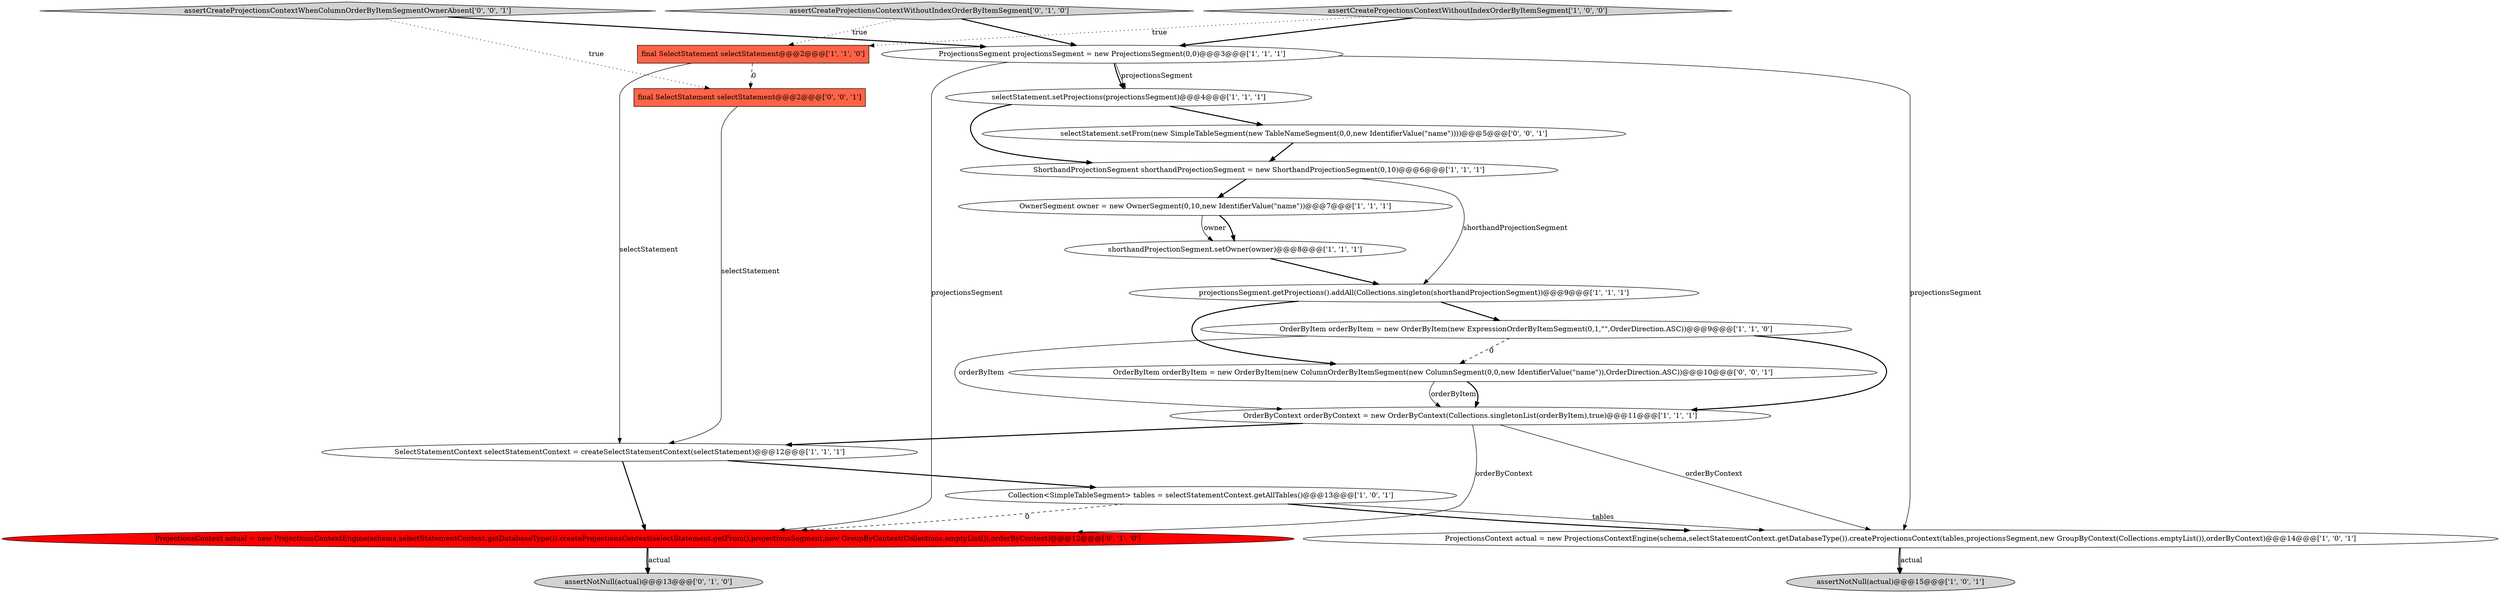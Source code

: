 digraph {
3 [style = filled, label = "OrderByContext orderByContext = new OrderByContext(Collections.singletonList(orderByItem),true)@@@11@@@['1', '1', '1']", fillcolor = white, shape = ellipse image = "AAA0AAABBB1BBB"];
13 [style = filled, label = "projectionsSegment.getProjections().addAll(Collections.singleton(shorthandProjectionSegment))@@@9@@@['1', '1', '1']", fillcolor = white, shape = ellipse image = "AAA0AAABBB1BBB"];
17 [style = filled, label = "final SelectStatement selectStatement@@@2@@@['0', '0', '1']", fillcolor = tomato, shape = box image = "AAA0AAABBB3BBB"];
18 [style = filled, label = "selectStatement.setFrom(new SimpleTableSegment(new TableNameSegment(0,0,new IdentifierValue(\"name\"))))@@@5@@@['0', '0', '1']", fillcolor = white, shape = ellipse image = "AAA0AAABBB3BBB"];
16 [style = filled, label = "ProjectionsContext actual = new ProjectionsContextEngine(schema,selectStatementContext.getDatabaseType()).createProjectionsContext(selectStatement.getFrom(),projectionsSegment,new GroupByContext(Collections.emptyList()),orderByContext)@@@12@@@['0', '1', '0']", fillcolor = red, shape = ellipse image = "AAA1AAABBB2BBB"];
19 [style = filled, label = "OrderByItem orderByItem = new OrderByItem(new ColumnOrderByItemSegment(new ColumnSegment(0,0,new IdentifierValue(\"name\")),OrderDirection.ASC))@@@10@@@['0', '0', '1']", fillcolor = white, shape = ellipse image = "AAA0AAABBB3BBB"];
1 [style = filled, label = "ProjectionsSegment projectionsSegment = new ProjectionsSegment(0,0)@@@3@@@['1', '1', '1']", fillcolor = white, shape = ellipse image = "AAA0AAABBB1BBB"];
12 [style = filled, label = "SelectStatementContext selectStatementContext = createSelectStatementContext(selectStatement)@@@12@@@['1', '1', '1']", fillcolor = white, shape = ellipse image = "AAA0AAABBB1BBB"];
10 [style = filled, label = "shorthandProjectionSegment.setOwner(owner)@@@8@@@['1', '1', '1']", fillcolor = white, shape = ellipse image = "AAA0AAABBB1BBB"];
6 [style = filled, label = "assertCreateProjectionsContextWithoutIndexOrderByItemSegment['1', '0', '0']", fillcolor = lightgray, shape = diamond image = "AAA0AAABBB1BBB"];
20 [style = filled, label = "assertCreateProjectionsContextWhenColumnOrderByItemSegmentOwnerAbsent['0', '0', '1']", fillcolor = lightgray, shape = diamond image = "AAA0AAABBB3BBB"];
2 [style = filled, label = "final SelectStatement selectStatement@@@2@@@['1', '1', '0']", fillcolor = tomato, shape = box image = "AAA0AAABBB1BBB"];
5 [style = filled, label = "ShorthandProjectionSegment shorthandProjectionSegment = new ShorthandProjectionSegment(0,10)@@@6@@@['1', '1', '1']", fillcolor = white, shape = ellipse image = "AAA0AAABBB1BBB"];
4 [style = filled, label = "Collection<SimpleTableSegment> tables = selectStatementContext.getAllTables()@@@13@@@['1', '0', '1']", fillcolor = white, shape = ellipse image = "AAA0AAABBB1BBB"];
11 [style = filled, label = "OrderByItem orderByItem = new OrderByItem(new ExpressionOrderByItemSegment(0,1,\"\",OrderDirection.ASC))@@@9@@@['1', '1', '0']", fillcolor = white, shape = ellipse image = "AAA0AAABBB1BBB"];
0 [style = filled, label = "assertNotNull(actual)@@@15@@@['1', '0', '1']", fillcolor = lightgray, shape = ellipse image = "AAA0AAABBB1BBB"];
15 [style = filled, label = "assertNotNull(actual)@@@13@@@['0', '1', '0']", fillcolor = lightgray, shape = ellipse image = "AAA0AAABBB2BBB"];
7 [style = filled, label = "OwnerSegment owner = new OwnerSegment(0,10,new IdentifierValue(\"name\"))@@@7@@@['1', '1', '1']", fillcolor = white, shape = ellipse image = "AAA0AAABBB1BBB"];
9 [style = filled, label = "selectStatement.setProjections(projectionsSegment)@@@4@@@['1', '1', '1']", fillcolor = white, shape = ellipse image = "AAA0AAABBB1BBB"];
14 [style = filled, label = "assertCreateProjectionsContextWithoutIndexOrderByItemSegment['0', '1', '0']", fillcolor = lightgray, shape = diamond image = "AAA0AAABBB2BBB"];
8 [style = filled, label = "ProjectionsContext actual = new ProjectionsContextEngine(schema,selectStatementContext.getDatabaseType()).createProjectionsContext(tables,projectionsSegment,new GroupByContext(Collections.emptyList()),orderByContext)@@@14@@@['1', '0', '1']", fillcolor = white, shape = ellipse image = "AAA0AAABBB1BBB"];
16->15 [style = bold, label=""];
14->2 [style = dotted, label="true"];
16->15 [style = solid, label="actual"];
4->16 [style = dashed, label="0"];
17->12 [style = solid, label="selectStatement"];
7->10 [style = bold, label=""];
11->3 [style = solid, label="orderByItem"];
1->16 [style = solid, label="projectionsSegment"];
20->17 [style = dotted, label="true"];
1->8 [style = solid, label="projectionsSegment"];
4->8 [style = solid, label="tables"];
19->3 [style = solid, label="orderByItem"];
12->16 [style = bold, label=""];
3->12 [style = bold, label=""];
20->1 [style = bold, label=""];
2->17 [style = dashed, label="0"];
2->12 [style = solid, label="selectStatement"];
3->16 [style = solid, label="orderByContext"];
13->11 [style = bold, label=""];
1->9 [style = bold, label=""];
14->1 [style = bold, label=""];
8->0 [style = bold, label=""];
6->1 [style = bold, label=""];
8->0 [style = solid, label="actual"];
13->19 [style = bold, label=""];
6->2 [style = dotted, label="true"];
9->18 [style = bold, label=""];
10->13 [style = bold, label=""];
12->4 [style = bold, label=""];
11->3 [style = bold, label=""];
3->8 [style = solid, label="orderByContext"];
11->19 [style = dashed, label="0"];
5->13 [style = solid, label="shorthandProjectionSegment"];
18->5 [style = bold, label=""];
1->9 [style = solid, label="projectionsSegment"];
9->5 [style = bold, label=""];
5->7 [style = bold, label=""];
4->8 [style = bold, label=""];
19->3 [style = bold, label=""];
7->10 [style = solid, label="owner"];
}
